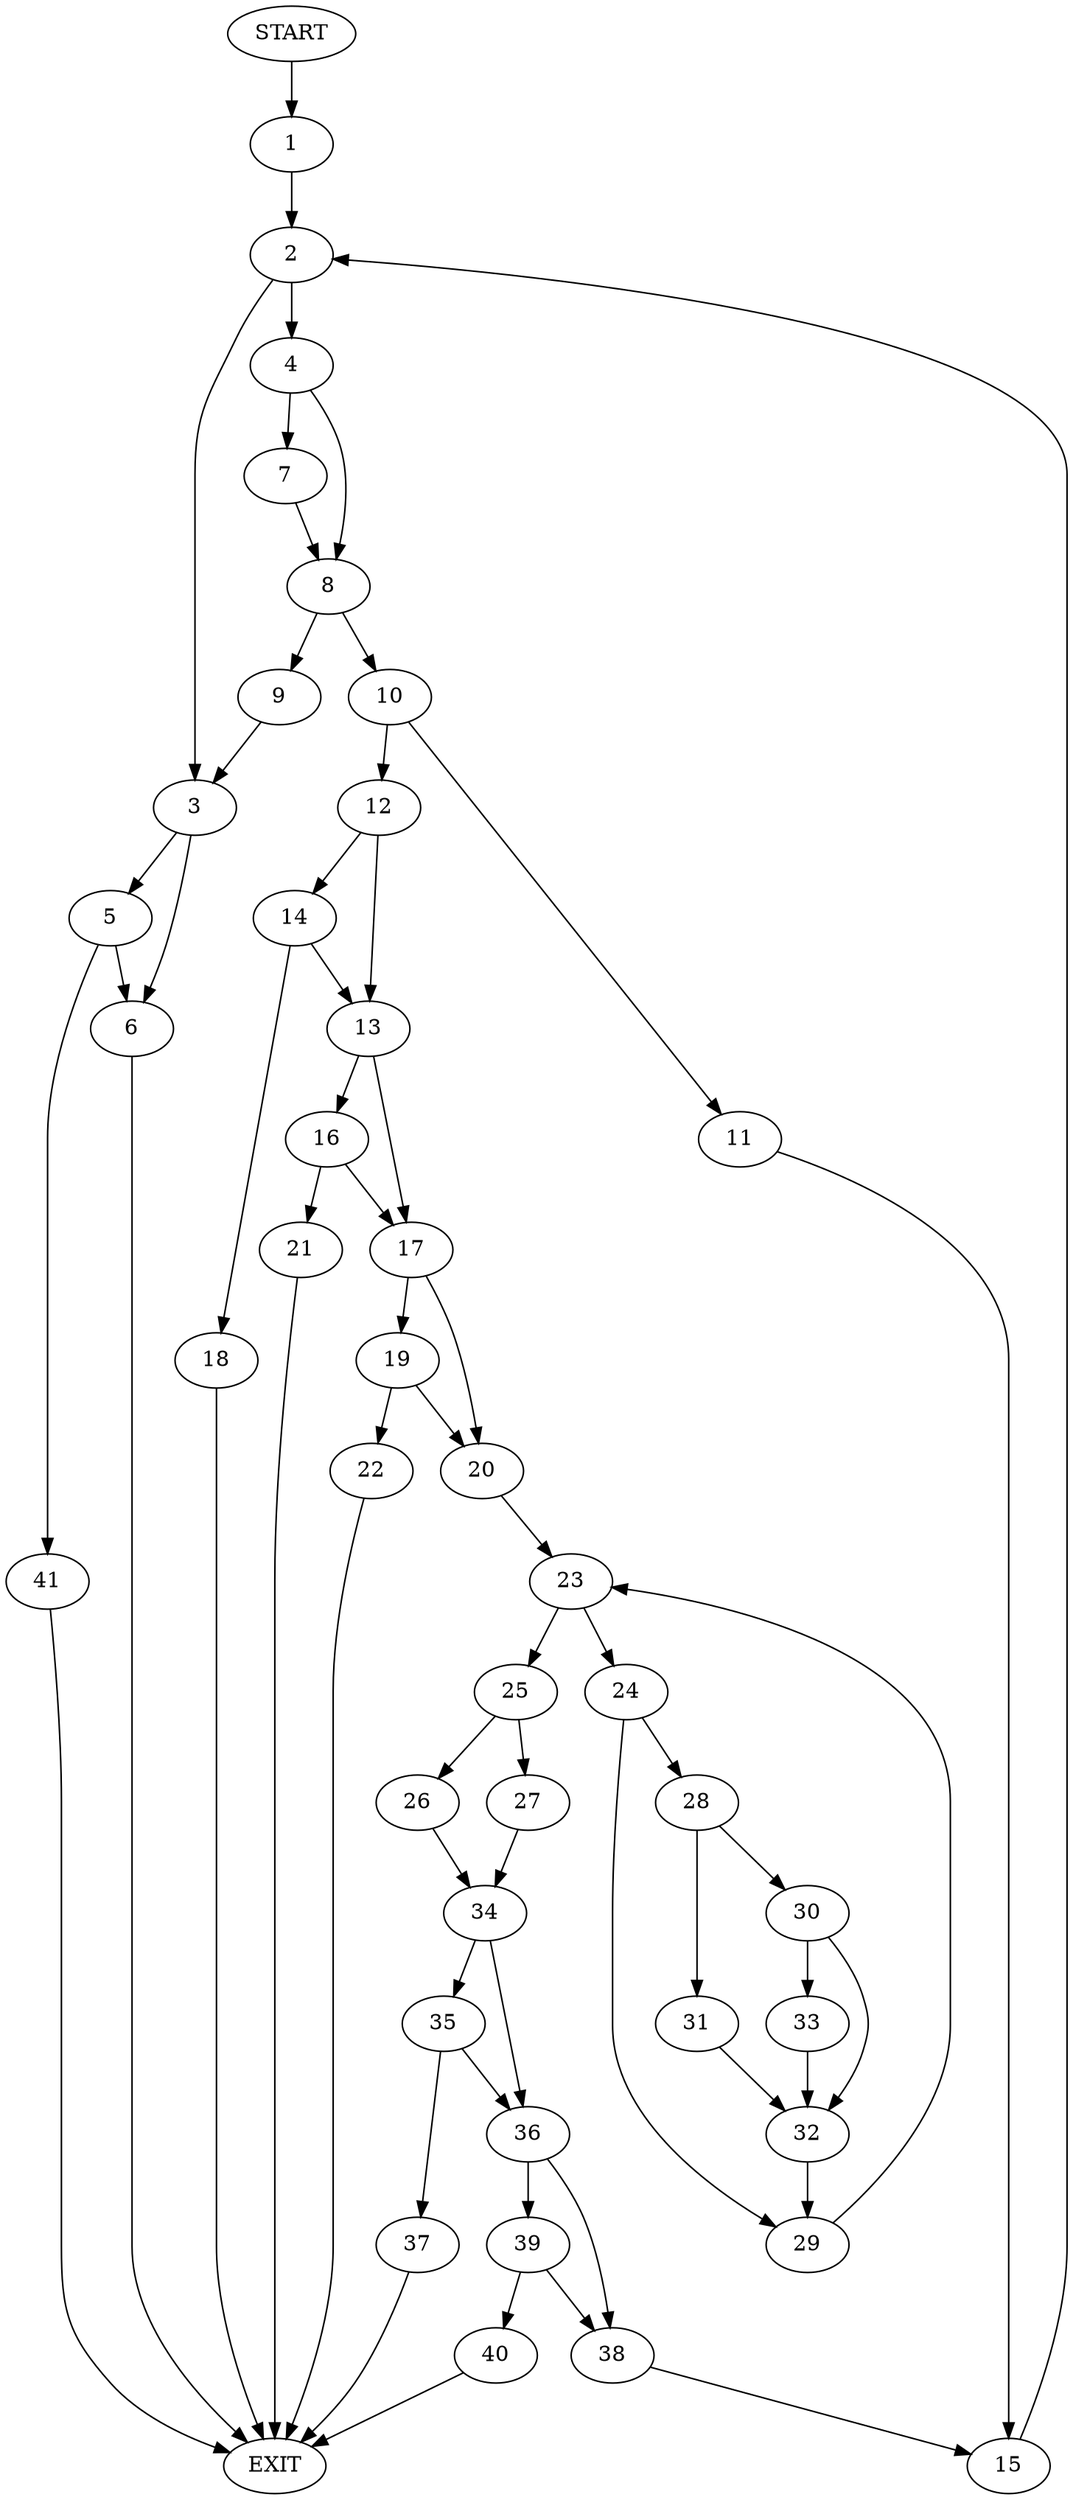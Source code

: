 digraph {
0 [label="START"]
42 [label="EXIT"]
0 -> 1
1 -> 2
2 -> 3
2 -> 4
3 -> 5
3 -> 6
4 -> 7
4 -> 8
8 -> 9
8 -> 10
7 -> 8
10 -> 11
10 -> 12
9 -> 3
12 -> 13
12 -> 14
11 -> 15
15 -> 2
13 -> 16
13 -> 17
14 -> 13
14 -> 18
18 -> 42
17 -> 19
17 -> 20
16 -> 21
16 -> 17
21 -> 42
19 -> 20
19 -> 22
20 -> 23
22 -> 42
23 -> 24
23 -> 25
25 -> 26
25 -> 27
24 -> 28
24 -> 29
29 -> 23
28 -> 30
28 -> 31
31 -> 32
30 -> 32
30 -> 33
32 -> 29
33 -> 32
27 -> 34
26 -> 34
34 -> 35
34 -> 36
35 -> 37
35 -> 36
36 -> 38
36 -> 39
37 -> 42
39 -> 38
39 -> 40
38 -> 15
40 -> 42
5 -> 6
5 -> 41
6 -> 42
41 -> 42
}
